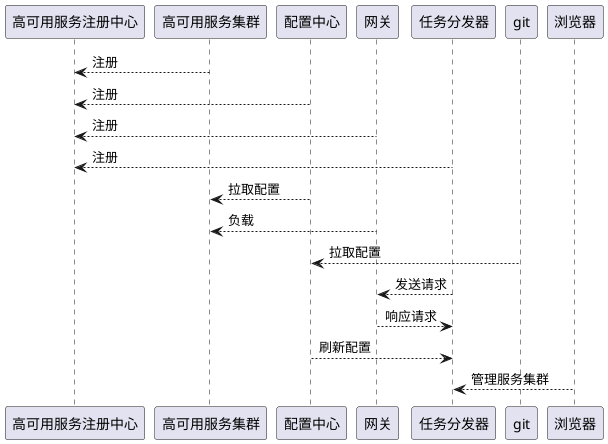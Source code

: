 @startuml
':Main Admin: as Admin
'(Use the application) as (Use)
'
'User -> (Start)
'User --> (Use)
'
'Admin ---> (Use)
'
'note right of Admin : This is an example.
'
'note right of (Use)
'A note can also
'be on several lines
'end note
'
'note "This note is connected\nto several objects." as N2
'(Start) .. N2
'N2 .. (Use)



高可用服务注册中心 <-- 高可用服务集群:注册
高可用服务注册中心 <-- 配置中心:注册
高可用服务注册中心 <-- 网关:注册
高可用服务注册中心 <-- 任务分发器:注册

高可用服务集群 <-- 配置中心:拉取配置
高可用服务集群 <-- 网关:负载

配置中心 <-- git:拉取配置
网关 <-- 任务分发器:发送请求
网关 --> 任务分发器:响应请求

任务分发器 <-- 配置中心:刷新配置
任务分发器 <-- 浏览器:管理服务集群
@enduml